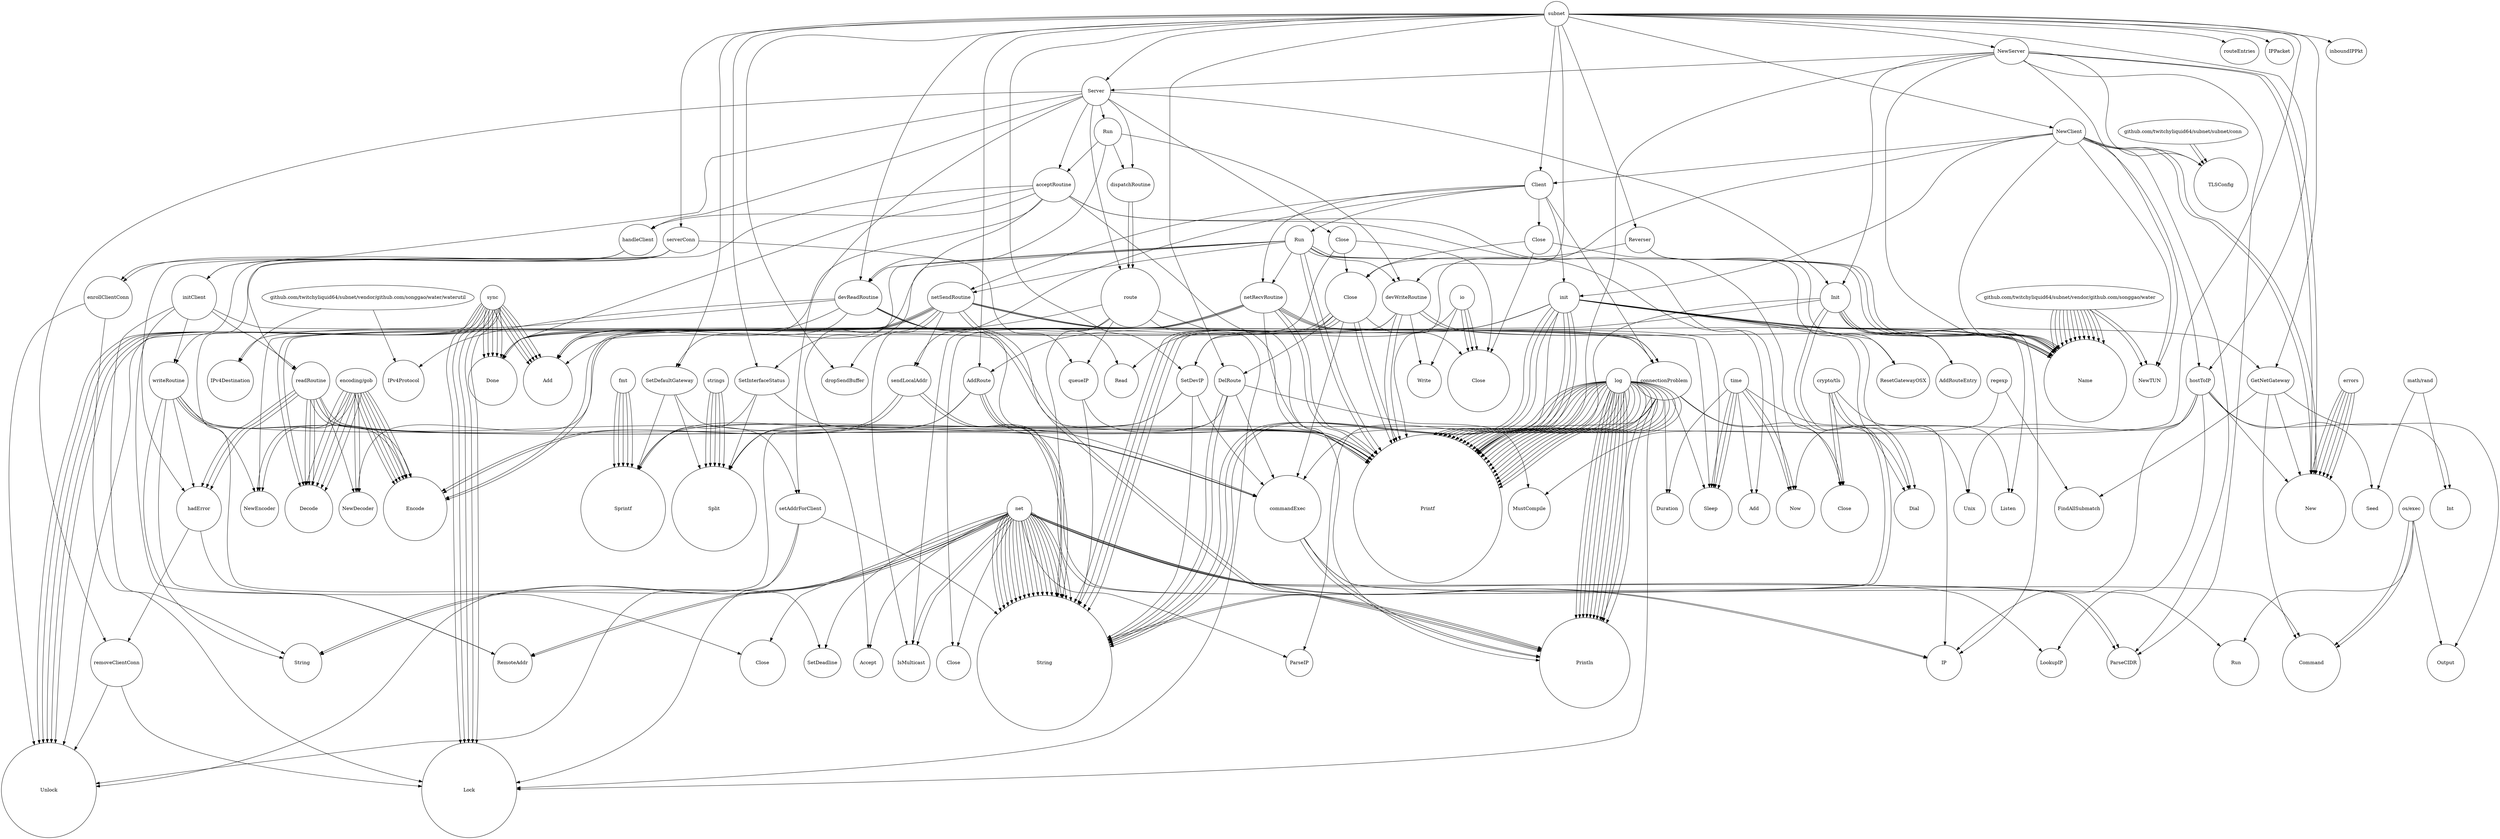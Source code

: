 digraph graphname {
14710 [width=1.0485855268957671] [height=1.0485855268957671] [label="NewClient"];
842404119392 [width=1] [height=1] [label="log"];
20048 [width=1.245988021934187] [height=1.245988021934187] [label="sendLocalAddr"];
9983 [width=1.8043053294550164] [height=1.8043053294550164] [label="initClient"];
6396 [width=1.2214179871145037] [height=1.2214179871145037] [label="Init"];
2266519 [width=1.7535935469564934] [height=1.7535935469564934] [label="FindAllSubmatch"];
1996158 [width=3.4133955508482714] [height=3.4133955508482714] [label="Sprintf"];
842403664576 [width=1] [height=1] [label="math/rand"];
842404119296 [width=1] [height=1] [label="errors"];
842386193600 [width=1] [height=1] [label="io"];
1860723 [width=1.367824969549095] [height=1.367824969549095] [label="NewDecoder"];
2242995 [width=1.6893254145775738] [height=1.6893254145775738] [label="MustCompile"];
1864382 [width=1.931296821586166] [height=1.931296821586166] [label="Decode"];
1657 [width=2.0570386105870027] [height=2.0570386105870027] [label="Close"];
17647 [width=1.2551416334725576] [height=1.2551416334725576] [label="netSendRoutine"];
2971 [width=1.1486138484239623] [height=1.1486138484239623] [label="SetDefaultGateway"];
1358833 [width=2.3506575556228295] [height=2.3506575556228295] [label="Command"];
8778 [width=2.382596440065213] [height=2.382596440065213] [label="route"];
842404119200 [width=1] [height=1] [label="encoding/gob"];
3939 [width=1.1222331343928935] [height=1.1222331343928935] [label="GetNetGateway"];
20394 [width=1.1551133119443624] [height=1.1551133119443624] [label="Close"];
842404119712 [width=1] [height=1] [label="sync"];
10305 [width=1.5261093672221788] [height=1.5261093672221788] [label="writeRoutine"];
2455139 [width=2.50517446950174] [height=2.50517446950174] [label="Close"];
2767134 [width=3.4133955508482714] [height=3.4133955508482714] [label="Split"];
59495 [width=3.8352544829566857] [height=3.8352544829566857] [label="Unlock"];
2658 [width=1.2659560994178465] [height=1.2659560994178465] [label="SetDevIP"];
842403660768 [width=1] [height=1] [label="github.com/twitchyliquid64/subnet/vendor/github.com/songgao/water/waterutil"];
946 [width=1.0485855268957671] [height=1.0485855268957671] [label="routeEntries"];
3562 [width=1.2496093965501858] [height=1.2496093965501858] [label="DelRoute"];
2143704 [width=1.516879359141858] [height=1.516879359141858] [label="IsMulticast"];
842397997856 [width=1] [height=1] [label="strings"];
7515 [width=1.2685902797990836] [height=1.2685902797990836] [label="handleClient"];
1274090 [width=1.281034575300918] [height=1.281034575300918] [label="Duration"];
2209362 [width=1.5890991691046001] [height=1.5890991691046001] [label="String"];
2217838 [width=1.188589511057098] [height=1.188589511057098] [label="Accept"];
842404125152 [width=1] [height=1] [label="github.com/twitchyliquid64/subnet/vendor/github.com/songgao/water"];
2155925 [width=1.2716372922954062] [height=1.2716372922954062] [label="ParseCIDR"];
2217965 [width=1.38379953870429] [height=1.38379953870429] [label="Close"];
2147354 [width=5.438043431549986] [height=5.438043431549986] [label="String"];
842397997664 [width=1] [height=1] [label="os/exec"];
12556 [width=1.0485855268957671] [height=1.0485855268957671] [label="IPPacket"];
2155386 [width=1.103093381373349] [height=1.103093381373349] [label="ParseIP"];
1384354 [width=1.3380650726080214] [height=1.3380650726080214] [label="Listen"];
1362194 [width=1.839991643145171] [height=1.839991643145171] [label="Run"];
842397997504 [width=1] [height=1] [label="fmt"];
90 [width=1.149359826942433] [height=1.149359826942433] [label="hostToIP"];
4841 [width=1.1605569713920625] [height=1.1605569713920625] [label="Server"];
1826701 [width=1.6409685809020336] [height=1.6409685809020336] [label="Seed"];
1938386 [width=2.5703630926555676] [height=2.5703630926555676] [label="Encode"];
3237 [width=1.1222331343928935] [height=1.1222331343928935] [label="AddRoute"];
1286093 [width=1.2765771291837802] [height=1.2765771291837802] [label="Unix"];
1284778 [width=1.5571846836040732] [height=1.5571846836040732] [label="Now"];
1173398 [width=1.7222343043030068] [height=1.7222343043030068] [label="Sleep"];
842404119904 [width=1] [height=1] [label="github.com/twitchyliquid64/subnet/subnet/conn"];
842404119008 [width=1] [height=1] [label="subnet"];
15886 [width=1.2558876119910285] [height=1.2558876119910285] [label="init"];
1943082 [width=1.3515615356737245] [height=1.3515615356737245] [label="NewTUN"];
1386989 [width=1.6219025807247638] [height=1.6219025807247638] [label="Dial"];
144001 [width=1.6714111684558182] [height=1.6714111684558182] [label="IPv4Destination"];
362 [width=2.691294409483116] [height=2.691294409483116] [label="commandExec"];
1487606 [width=1.915025485497686] [height=1.915025485497686] [label="Close"];
18388 [width=1.1394602368855915] [height=1.1394602368855915] [label="dropSendBuffer"];
810 [width=1.0485855268957671] [height=1.0485855268957671] [label="Reverser"];
2454890 [width=1.379898007081216] [height=1.379898007081216] [label="Write"];
1943478 [width=3.3371342994507267] [height=3.3371342994507267] [label="Name"];
1414 [width=1.4095619409860127] [height=1.4095619409860127] [label="ResetGatewayOSX"];
13452 [width=1.4143791720450127] [height=1.4143791720450127] [label="devWriteRoutine"];
1451858 [width=6] [height=6] [label="Printf"];
2454399 [width=1.379898007081216] [height=1.379898007081216] [label="Read"];
8415 [width=1.3752118662392587] [height=1.3752118662392587] [label="dispatchRoutine"];
7060 [width=1.3752118662392587] [height=1.3752118662392587] [label="acceptRoutine"];
1827405 [width=1.6409685809020336] [height=1.6409685809020336] [label="Int"];
10702 [width=1.5261093672221788] [height=1.5261093672221788] [label="readRoutine"];
6842 [width=1.1094465426182079] [height=1.1094465426182079] [label="Run"];
2297 [width=1.1486138484239623] [height=1.1486138484239623] [label="SetInterfaceStatus"];
1279581 [width=1.2806075544202935] [height=1.2806075544202935] [label="Add"];
12647 [width=1.0485855268957671] [height=1.0485855268957671] [label="inboundIPPkt"];
18511 [width=1.2551416334725576] [height=1.2551416334725576] [label="netRecvRoutine"];
1366935 [width=1.5106659124776582] [height=1.5106659124776582] [label="Output"];
2286213 [width=2.82005361694445] [height=2.82005361694445] [label="New"];
842404119808 [width=1] [height=1] [label="time"];
17031 [width=1.1551133119443624] [height=1.1551133119443624] [label="Run"];
1934112 [width=1.4260829692685115] [height=1.4260829692685115] [label="NewEncoder"];
7665 [width=1.7122032719798923] [height=1.7122032719798923] [label="enrollClientConn"];
26421 [width=1.9714552651792596] [height=1.9714552651792596] [label="Done"];
25032 [width=1.9714552651792596] [height=1.9714552651792596] [label="Add"];
168001 [width=2.184456282458303] [height=2.184456282458303] [label="TLSConfig"];
842404119488 [width=1] [height=1] [label="net"];
1148 [width=1.4095619409860127] [height=1.4095619409860127] [label="AddRouteEntry"];
1452062 [width=3.656064051917918] [height=3.656064051917918] [label="Println"];
56257 [width=3.8352544829566857] [height=3.8352544829566857] [label="Lock"];
2183979 [width=1.184559085820585] [height=1.184559085820585] [label="LookupIP"];
2357194 [width=1.188589511057098] [height=1.188589511057098] [label="SetDeadline"];
11738 [width=1.5686617014929207] [height=1.5686617014929207] [label="queueIP"];
143725 [width=1.6714111684558182] [height=1.6714111684558182] [label="IPv4Protocol"];
9805 [width=1.0485855268957671] [height=1.0485855268957671] [label="serverConn"];
9469 [width=1.1094465426182079] [height=1.1094465426182079] [label="Close"];
19367 [width=1.5516575009908693] [height=1.5516575009908693] [label="connectionProblem"];
2210298 [width=1.5890991691046001] [height=1.5890991691046001] [label="RemoteAddr"];
842397997760 [width=1] [height=1] [label="regexp"];
7833 [width=1.2403127225784951] [height=1.2403127225784951] [label="setAddrForClient"];
11946 [width=1.7997939941975019] [height=1.7997939941975019] [label="hadError"];
2210163 [width=1.8425917235000064] [height=1.8425917235000064] [label="Close"];
7987 [width=1.922592492241992] [height=1.922592492241992] [label="removeClientConn"];
842404119104 [width=1] [height=1] [label="crypto/tls"];
14143 [width=1.149359826942433] [height=1.149359826942433] [label="Client"];
12821 [width=1.4143791720450127] [height=1.4143791720450127] [label="devReadRoutine"];
2141227 [width=1.431375432218887] [height=1.431375432218887] [label="IP"];
5362 [width=1.0485855268957671] [height=1.0485855268957671] [label="NewServer"];
"842404119008" -> "14143";
"842404119008" -> "14710";
"14710" -> "14143";
"842404119904" -> "168001";
"14710" -> "168001";
"14710" -> "90";
"842404119488" -> "2155925";
"14710" -> "2155925";
"842404119296" -> "2286213";
"14710" -> "2286213";
"842404125152" -> "1943082";
"14710" -> "1943082";
"842404119296" -> "2286213";
"14710" -> "2286213";
"842404119392" -> "1451858";
"14710" -> "1451858";
"842404125152" -> "1943478";
"14710" -> "1943478";
"14710" -> "15886";
"14143" -> "15886";
"842404119104" -> "1386989";
"15886" -> "1386989";
"15886" -> "2658";
"842404125152" -> "1943478";
"15886" -> "1943478";
"842404119392" -> "1451858";
"15886" -> "1451858";
"842404125152" -> "1943478";
"15886" -> "1943478";
"842404119488" -> "2147354";
"15886" -> "2147354";
"842404119488" -> "2147354";
"15886" -> "2147354";
"842404119488" -> "2141227";
"15886" -> "2141227";
"15886" -> "3939";
"842404119488" -> "2155386";
"15886" -> "2155386";
"842404119392" -> "1451858";
"15886" -> "1451858";
"15886" -> "3237";
"842404119392" -> "1451858";
"15886" -> "1451858";
"842404119488" -> "2147354";
"15886" -> "2147354";
"15886" -> "1148";
"15886" -> "1414";
"14143" -> "17031";
"17031" -> "2971";
"842404125152" -> "1943478";
"17031" -> "1943478";
"842404119392" -> "1451858";
"17031" -> "1451858";
"17031" -> "2297";
"842404125152" -> "1943478";
"17031" -> "1943478";
"842404119392" -> "1451858";
"17031" -> "1451858";
"842404125152" -> "1943478";
"17031" -> "1943478";
"17031" -> "17647";
"17031" -> "18511";
"17031" -> "12821";
"17031" -> "13452";
"14143" -> "17647";
"842404119712" -> "25032";
"17647" -> "25032";
"842404119712" -> "26421";
"17647" -> "26421";
"842404119200" -> "1934112";
"17647" -> "1934112";
"17647" -> "20048";
"842404119488" -> "2143704";
"17647" -> "2143704";
"842404119200" -> "1938386";
"17647" -> "1938386";
"842404119392" -> "1452062";
"17647" -> "1452062";
"17647" -> "19367";
"842404119200" -> "1938386";
"17647" -> "1938386";
"842404119392" -> "1452062";
"17647" -> "1452062";
"17647" -> "19367";
"842404119808" -> "1173398";
"17647" -> "1173398";
"17647" -> "18388";
"842404119008" -> "18388";
"14143" -> "18511";
"842404119712" -> "25032";
"18511" -> "25032";
"842404119712" -> "26421";
"18511" -> "26421";
"842404119200" -> "1860723";
"18511" -> "1860723";
"842404119200" -> "1864382";
"18511" -> "1864382";
"842404119392" -> "1451858";
"18511" -> "1451858";
"18511" -> "19367";
"842404119392" -> "1452062";
"18511" -> "1452062";
"842404119200" -> "1864382";
"18511" -> "1864382";
"842404119392" -> "1451858";
"18511" -> "1451858";
"18511" -> "19367";
"842404119808" -> "1173398";
"18511" -> "1173398";
"14143" -> "19367";
"842404119712" -> "56257";
"19367" -> "56257";
"842404119712" -> "59495";
"19367" -> "59495";
"842404119392" -> "1452062";
"19367" -> "1452062";
"842404119104" -> "1487606";
"19367" -> "1487606";
"842404119104" -> "1386989";
"19367" -> "1386989";
"842404119392" -> "1452062";
"19367" -> "1452062";
"842404119392" -> "1451858";
"19367" -> "1451858";
"842404119808" -> "1173398";
"19367" -> "1173398";
"842404119808" -> "1274090";
"19367" -> "1274090";
"14143" -> "20048";
"842404119200" -> "1938386";
"20048" -> "1938386";
"842404119392" -> "1452062";
"20048" -> "1452062";
"842404119200" -> "1938386";
"20048" -> "1938386";
"842404119392" -> "1452062";
"20048" -> "1452062";
"14143" -> "20394";
"20394" -> "1657";
"842404119104" -> "1487606";
"20394" -> "1487606";
"842386193600" -> "2455139";
"20394" -> "2455139";
"842404119008" -> "12556";
"842404119008" -> "12647";
"842404119008" -> "2297";
"842397997504" -> "1996158";
"2297" -> "1996158";
"2297" -> "362";
"842397997856" -> "2767134";
"2297" -> "2767134";
"842404119008" -> "2658";
"842397997504" -> "1996158";
"2658" -> "1996158";
"842404119488" -> "2147354";
"2658" -> "2147354";
"2658" -> "362";
"842397997856" -> "2767134";
"2658" -> "2767134";
"842404119008" -> "2971";
"842397997504" -> "1996158";
"2971" -> "1996158";
"842397997856" -> "2767134";
"2971" -> "2767134";
"2971" -> "362";
"842404119008" -> "3237";
"842397997504" -> "1996158";
"3237" -> "1996158";
"842404119488" -> "2147354";
"3237" -> "2147354";
"842404119488" -> "2147354";
"3237" -> "2147354";
"842397997856" -> "2767134";
"3237" -> "2767134";
"3237" -> "362";
"842404119008" -> "3562";
"842397997504" -> "1996158";
"3562" -> "1996158";
"842404119488" -> "2147354";
"3562" -> "2147354";
"842404119488" -> "2147354";
"3562" -> "2147354";
"842397997856" -> "2767134";
"3562" -> "2767134";
"3562" -> "362";
"842397997760" -> "2242995";
"3562" -> "2242995";
"842404119008" -> "3939";
"842397997664" -> "1358833";
"3939" -> "1358833";
"842397997664" -> "1366935";
"3939" -> "1366935";
"842397997760" -> "2266519";
"3939" -> "2266519";
"842404119296" -> "2286213";
"3939" -> "2286213";
"842404119008" -> "810";
"842404119008" -> "946";
"810" -> "1148";
"810" -> "1414";
"810" -> "1657";
"1657" -> "3562";
"842404119392" -> "1451858";
"1657" -> "1451858";
"842404119488" -> "2147354";
"1657" -> "2147354";
"842404119488" -> "2147354";
"1657" -> "2147354";
"842404119392" -> "1451858";
"1657" -> "1451858";
"842404119488" -> "2147354";
"1657" -> "2147354";
"842404119488" -> "2147354";
"1657" -> "2147354";
"842386193600" -> "2455139";
"1657" -> "2455139";
"1657" -> "362";
"842404119008" -> "4841";
"842404119008" -> "5362";
"5362" -> "4841";
"842404119904" -> "168001";
"5362" -> "168001";
"842404119488" -> "2155925";
"5362" -> "2155925";
"842404119296" -> "2286213";
"5362" -> "2286213";
"842404125152" -> "1943082";
"5362" -> "1943082";
"842404119296" -> "2286213";
"5362" -> "2286213";
"842404119392" -> "1451858";
"5362" -> "1451858";
"842404125152" -> "1943478";
"5362" -> "1943478";
"5362" -> "6396";
"4841" -> "6396";
"842404119104" -> "1384354";
"6396" -> "1384354";
"6396" -> "2658";
"842404125152" -> "1943478";
"6396" -> "1943478";
"842404119392" -> "1451858";
"6396" -> "1451858";
"842404125152" -> "1943478";
"6396" -> "1943478";
"842404119488" -> "2147354";
"6396" -> "2147354";
"842404119488" -> "2147354";
"6396" -> "2147354";
"842404119488" -> "2141227";
"6396" -> "2141227";
"4841" -> "6842";
"6842" -> "7060";
"6842" -> "8415";
"6842" -> "13452";
"6842" -> "12821";
"4841" -> "7060";
"842404119712" -> "25032";
"7060" -> "25032";
"842404119712" -> "26421";
"7060" -> "26421";
"842404119488" -> "2357194";
"7060" -> "2357194";
"842404119808" -> "1279581";
"7060" -> "1279581";
"842404119808" -> "1284778";
"7060" -> "1284778";
"842404119488" -> "2217838";
"7060" -> "2217838";
"842404119392" -> "1451858";
"7060" -> "1451858";
"7060" -> "7515";
"4841" -> "7515";
"7515" -> "7665";
"7515" -> "9983";
"4841" -> "7665";
"842404119712" -> "56257";
"7665" -> "56257";
"842404119712" -> "59495";
"7665" -> "59495";
"4841" -> "7833";
"842404119712" -> "56257";
"7833" -> "56257";
"842404119712" -> "59495";
"7833" -> "59495";
"842404119488" -> "2147354";
"7833" -> "2147354";
"4841" -> "7987";
"842404119712" -> "56257";
"7987" -> "56257";
"842404119712" -> "59495";
"7987" -> "59495";
"4841" -> "8415";
"8415" -> "8778";
"8415" -> "8778";
"4841" -> "8778";
"842404119488" -> "2143704";
"8778" -> "2143704";
"842404119712" -> "56257";
"8778" -> "56257";
"842404119488" -> "2147354";
"8778" -> "2147354";
"8778" -> "11738";
"842404119392" -> "1451858";
"8778" -> "1451858";
"842404119712" -> "59495";
"8778" -> "59495";
"4841" -> "9469";
"9469" -> "1657";
"842404119488" -> "2217965";
"9469" -> "2217965";
"842386193600" -> "2455139";
"9469" -> "2455139";
"842404119008" -> "9805";
"9805" -> "9983";
"842404119392" -> "1451858";
"9983" -> "1451858";
"842404119488" -> "2209362";
"9983" -> "2209362";
"842404119488" -> "2210298";
"9983" -> "2210298";
"9983" -> "10702";
"9983" -> "10305";
"9805" -> "10305";
"842404119200" -> "1934112";
"10305" -> "1934112";
"842404119200" -> "1938386";
"10305" -> "1938386";
"842404119200" -> "1938386";
"10305" -> "1938386";
"842404119392" -> "1451858";
"10305" -> "1451858";
"842404119488" -> "2209362";
"10305" -> "2209362";
"842404119488" -> "2210298";
"10305" -> "2210298";
"10305" -> "11946";
"9805" -> "10702";
"842404119200" -> "1860723";
"10702" -> "1860723";
"842404119200" -> "1864382";
"10702" -> "1864382";
"842404119392" -> "1451858";
"10702" -> "1451858";
"10702" -> "11946";
"842404119200" -> "1864382";
"10702" -> "1864382";
"842404119392" -> "1451858";
"10702" -> "1451858";
"10702" -> "11946";
"10702" -> "7833";
"842404119200" -> "1864382";
"10702" -> "1864382";
"842404119392" -> "1451858";
"10702" -> "1451858";
"10702" -> "11946";
"9805" -> "11738";
"842404119392" -> "1451858";
"11738" -> "1451858";
"842404119488" -> "2147354";
"11738" -> "2147354";
"9805" -> "11946";
"842404119488" -> "2210163";
"11946" -> "2210163";
"11946" -> "7987";
"842404119008" -> "12821";
"842404119712" -> "25032";
"12821" -> "25032";
"842404119712" -> "26421";
"12821" -> "26421";
"842386193600" -> "2454399";
"12821" -> "2454399";
"842404119392" -> "1451858";
"12821" -> "1451858";
"842404125152" -> "1943478";
"12821" -> "1943478";
"842403660768" -> "144001";
"12821" -> "144001";
"842403660768" -> "143725";
"12821" -> "143725";
"842404119008" -> "13452";
"842404119712" -> "25032";
"13452" -> "25032";
"842404119712" -> "26421";
"13452" -> "26421";
"842386193600" -> "2454890";
"13452" -> "2454890";
"842404119392" -> "1451858";
"13452" -> "1451858";
"842404125152" -> "1943478";
"13452" -> "1943478";
"842404119392" -> "1451858";
"13452" -> "1451858";
"842404125152" -> "1943478";
"13452" -> "1943478";
"842404119008" -> "90";
"90" -> "2141227";
"842404119488" -> "2183979";
"90" -> "2183979";
"842404119296" -> "2286213";
"90" -> "2286213";
"842403664576" -> "1826701";
"90" -> "1826701";
"842404119808" -> "1286093";
"90" -> "1286093";
"842404119808" -> "1284778";
"90" -> "1284778";
"842403664576" -> "1827405";
"90" -> "1827405";
"842404119008" -> "362";
"842397997664" -> "1358833";
"362" -> "1358833";
"842404119392" -> "1452062";
"362" -> "1452062";
"842397997664" -> "1362194";
"362" -> "1362194";
"842404119392" -> "1452062";
"362" -> "1452062";
}

